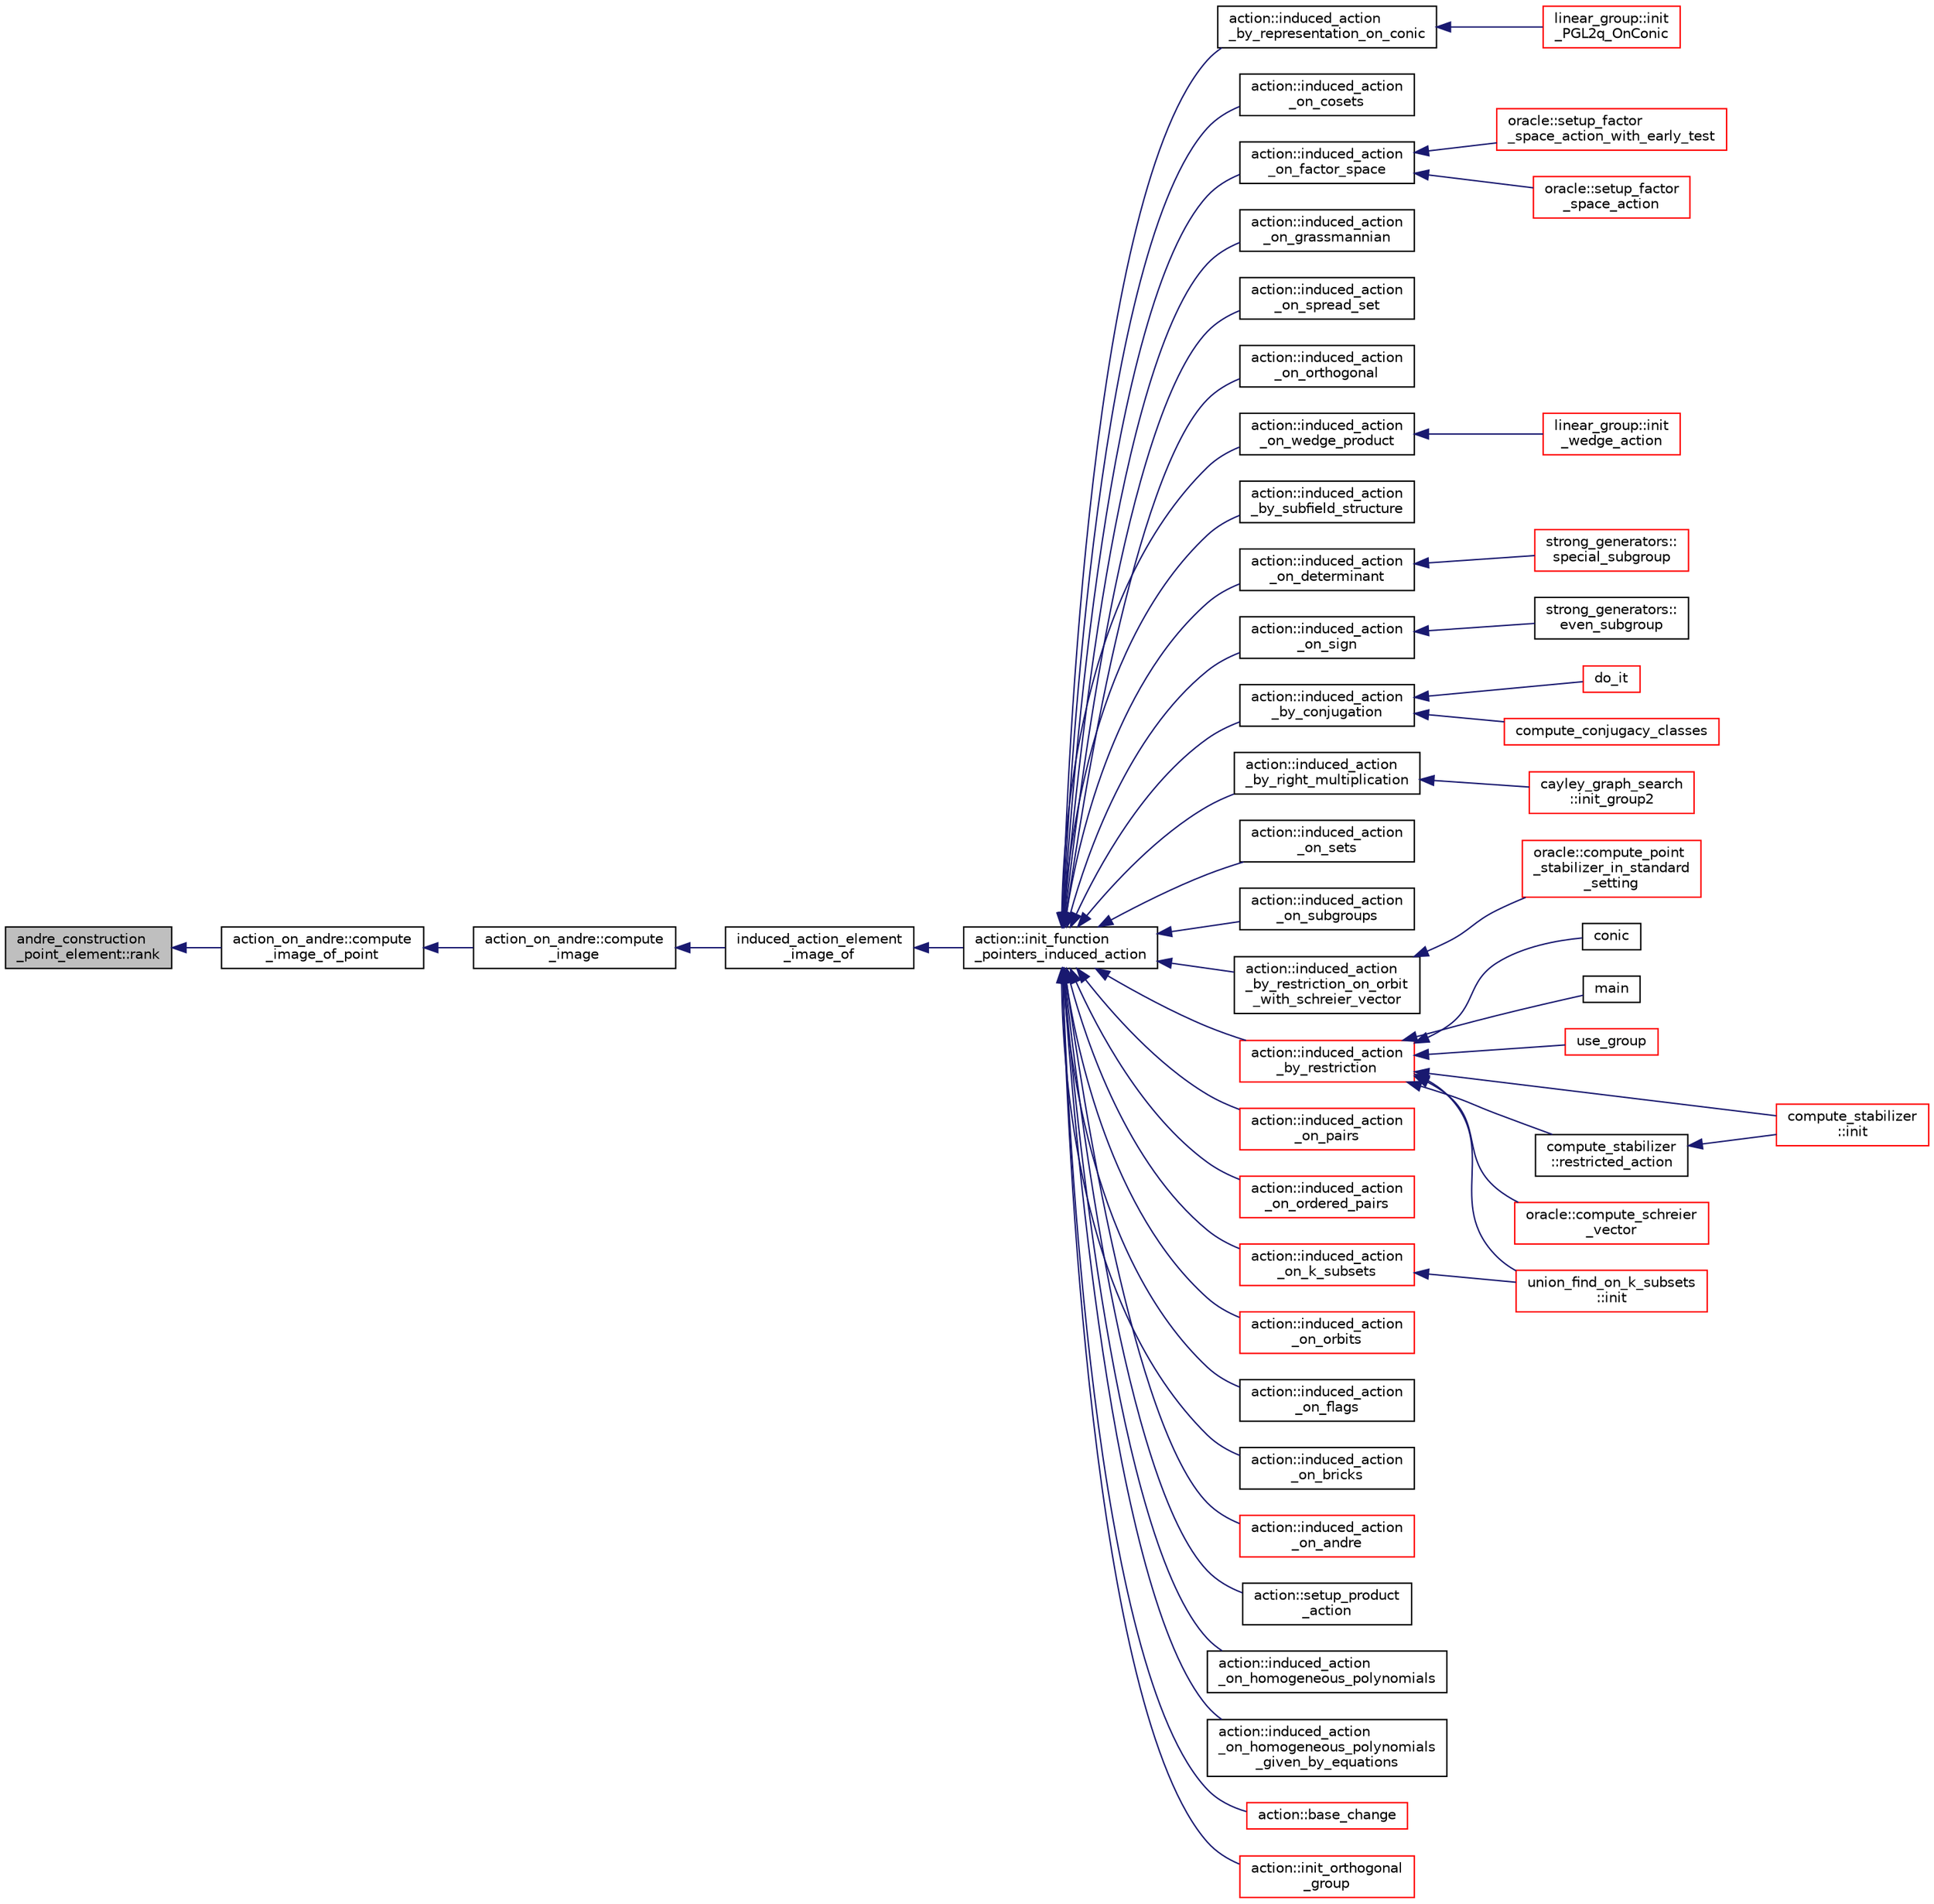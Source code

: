 digraph "andre_construction_point_element::rank"
{
  edge [fontname="Helvetica",fontsize="10",labelfontname="Helvetica",labelfontsize="10"];
  node [fontname="Helvetica",fontsize="10",shape=record];
  rankdir="LR";
  Node233 [label="andre_construction\l_point_element::rank",height=0.2,width=0.4,color="black", fillcolor="grey75", style="filled", fontcolor="black"];
  Node233 -> Node234 [dir="back",color="midnightblue",fontsize="10",style="solid",fontname="Helvetica"];
  Node234 [label="action_on_andre::compute\l_image_of_point",height=0.2,width=0.4,color="black", fillcolor="white", style="filled",URL="$da/d32/classaction__on__andre.html#a81a54e6434b63463b9389f700136dea3"];
  Node234 -> Node235 [dir="back",color="midnightblue",fontsize="10",style="solid",fontname="Helvetica"];
  Node235 [label="action_on_andre::compute\l_image",height=0.2,width=0.4,color="black", fillcolor="white", style="filled",URL="$da/d32/classaction__on__andre.html#afba3b53df76cb927a12e488c790d8e4b"];
  Node235 -> Node236 [dir="back",color="midnightblue",fontsize="10",style="solid",fontname="Helvetica"];
  Node236 [label="induced_action_element\l_image_of",height=0.2,width=0.4,color="black", fillcolor="white", style="filled",URL="$d3/d27/interface_8_c.html#a821850d6c3988dd122de0489cd36f0f0"];
  Node236 -> Node237 [dir="back",color="midnightblue",fontsize="10",style="solid",fontname="Helvetica"];
  Node237 [label="action::init_function\l_pointers_induced_action",height=0.2,width=0.4,color="black", fillcolor="white", style="filled",URL="$d2/d86/classaction.html#a3b9287d084b24f7a3b9532a7589c58de"];
  Node237 -> Node238 [dir="back",color="midnightblue",fontsize="10",style="solid",fontname="Helvetica"];
  Node238 [label="action::induced_action\l_by_representation_on_conic",height=0.2,width=0.4,color="black", fillcolor="white", style="filled",URL="$d2/d86/classaction.html#a228538e3f07bc186db8eb5da8b90f617"];
  Node238 -> Node239 [dir="back",color="midnightblue",fontsize="10",style="solid",fontname="Helvetica"];
  Node239 [label="linear_group::init\l_PGL2q_OnConic",height=0.2,width=0.4,color="red", fillcolor="white", style="filled",URL="$df/d5a/classlinear__group.html#a84c4d6e1849da4c6f8f096a1af2a8270"];
  Node237 -> Node246 [dir="back",color="midnightblue",fontsize="10",style="solid",fontname="Helvetica"];
  Node246 [label="action::induced_action\l_on_cosets",height=0.2,width=0.4,color="black", fillcolor="white", style="filled",URL="$d2/d86/classaction.html#acbdff5ffed42af6a01f07dffb2787237"];
  Node237 -> Node247 [dir="back",color="midnightblue",fontsize="10",style="solid",fontname="Helvetica"];
  Node247 [label="action::induced_action\l_on_factor_space",height=0.2,width=0.4,color="black", fillcolor="white", style="filled",URL="$d2/d86/classaction.html#af501ff2aa74fb6049bee5c01cd8b909b"];
  Node247 -> Node248 [dir="back",color="midnightblue",fontsize="10",style="solid",fontname="Helvetica"];
  Node248 [label="oracle::setup_factor\l_space_action_with_early_test",height=0.2,width=0.4,color="red", fillcolor="white", style="filled",URL="$d7/da7/classoracle.html#a7c26a85886666829e9727df91d2f01ad"];
  Node247 -> Node328 [dir="back",color="midnightblue",fontsize="10",style="solid",fontname="Helvetica"];
  Node328 [label="oracle::setup_factor\l_space_action",height=0.2,width=0.4,color="red", fillcolor="white", style="filled",URL="$d7/da7/classoracle.html#a181e076f112ba1f32f5fb4e8abebdb18"];
  Node237 -> Node329 [dir="back",color="midnightblue",fontsize="10",style="solid",fontname="Helvetica"];
  Node329 [label="action::induced_action\l_on_grassmannian",height=0.2,width=0.4,color="black", fillcolor="white", style="filled",URL="$d2/d86/classaction.html#a295b730ecc0b0bf30f714094fef956ea"];
  Node237 -> Node330 [dir="back",color="midnightblue",fontsize="10",style="solid",fontname="Helvetica"];
  Node330 [label="action::induced_action\l_on_spread_set",height=0.2,width=0.4,color="black", fillcolor="white", style="filled",URL="$d2/d86/classaction.html#a7c5839c650592f083dc850d81ed05a5b"];
  Node237 -> Node331 [dir="back",color="midnightblue",fontsize="10",style="solid",fontname="Helvetica"];
  Node331 [label="action::induced_action\l_on_orthogonal",height=0.2,width=0.4,color="black", fillcolor="white", style="filled",URL="$d2/d86/classaction.html#a4f191cee643a81d7f18a4d729084e945"];
  Node237 -> Node332 [dir="back",color="midnightblue",fontsize="10",style="solid",fontname="Helvetica"];
  Node332 [label="action::induced_action\l_on_wedge_product",height=0.2,width=0.4,color="black", fillcolor="white", style="filled",URL="$d2/d86/classaction.html#af13a5da25b8e8597ab695edff222fb6a"];
  Node332 -> Node333 [dir="back",color="midnightblue",fontsize="10",style="solid",fontname="Helvetica"];
  Node333 [label="linear_group::init\l_wedge_action",height=0.2,width=0.4,color="red", fillcolor="white", style="filled",URL="$df/d5a/classlinear__group.html#a16a8a2a5fdc535f2263210ca7943119e"];
  Node237 -> Node334 [dir="back",color="midnightblue",fontsize="10",style="solid",fontname="Helvetica"];
  Node334 [label="action::induced_action\l_by_subfield_structure",height=0.2,width=0.4,color="black", fillcolor="white", style="filled",URL="$d2/d86/classaction.html#add42951bdab176ceed6cc4af05dfa948"];
  Node237 -> Node335 [dir="back",color="midnightblue",fontsize="10",style="solid",fontname="Helvetica"];
  Node335 [label="action::induced_action\l_on_determinant",height=0.2,width=0.4,color="black", fillcolor="white", style="filled",URL="$d2/d86/classaction.html#aa6b9d3c2ded2cae185ee31f2200ad0b5"];
  Node335 -> Node336 [dir="back",color="midnightblue",fontsize="10",style="solid",fontname="Helvetica"];
  Node336 [label="strong_generators::\lspecial_subgroup",height=0.2,width=0.4,color="red", fillcolor="white", style="filled",URL="$dc/d09/classstrong__generators.html#a78e9e4d012bb440194e2874c40ca9e29"];
  Node237 -> Node338 [dir="back",color="midnightblue",fontsize="10",style="solid",fontname="Helvetica"];
  Node338 [label="action::induced_action\l_on_sign",height=0.2,width=0.4,color="black", fillcolor="white", style="filled",URL="$d2/d86/classaction.html#ab17b07971b94eae7c5efa21b33f643f1"];
  Node338 -> Node339 [dir="back",color="midnightblue",fontsize="10",style="solid",fontname="Helvetica"];
  Node339 [label="strong_generators::\leven_subgroup",height=0.2,width=0.4,color="black", fillcolor="white", style="filled",URL="$dc/d09/classstrong__generators.html#a8c1a171968f012ec245b0487a6af66e0"];
  Node237 -> Node340 [dir="back",color="midnightblue",fontsize="10",style="solid",fontname="Helvetica"];
  Node340 [label="action::induced_action\l_by_conjugation",height=0.2,width=0.4,color="black", fillcolor="white", style="filled",URL="$d2/d86/classaction.html#a45fb7703c6acac791acdcde339d21cc2"];
  Node340 -> Node341 [dir="back",color="midnightblue",fontsize="10",style="solid",fontname="Helvetica"];
  Node341 [label="do_it",height=0.2,width=0.4,color="red", fillcolor="white", style="filled",URL="$da/da3/burnside_8_c.html#a6a1ed4d46bdb13e56112f47f0565c25b"];
  Node340 -> Node343 [dir="back",color="midnightblue",fontsize="10",style="solid",fontname="Helvetica"];
  Node343 [label="compute_conjugacy_classes",height=0.2,width=0.4,color="red", fillcolor="white", style="filled",URL="$dc/dd4/group__actions_8h.html#a3a3f311d8e19e481707b3e54dbb35066"];
  Node237 -> Node348 [dir="back",color="midnightblue",fontsize="10",style="solid",fontname="Helvetica"];
  Node348 [label="action::induced_action\l_by_right_multiplication",height=0.2,width=0.4,color="black", fillcolor="white", style="filled",URL="$d2/d86/classaction.html#aafa2818d9d98046507e2754938be0c04"];
  Node348 -> Node349 [dir="back",color="midnightblue",fontsize="10",style="solid",fontname="Helvetica"];
  Node349 [label="cayley_graph_search\l::init_group2",height=0.2,width=0.4,color="red", fillcolor="white", style="filled",URL="$de/dae/classcayley__graph__search.html#ac765646a4795740d7ac0a9407bf35f32"];
  Node237 -> Node351 [dir="back",color="midnightblue",fontsize="10",style="solid",fontname="Helvetica"];
  Node351 [label="action::induced_action\l_on_sets",height=0.2,width=0.4,color="black", fillcolor="white", style="filled",URL="$d2/d86/classaction.html#a09639acee6b88644c103b17050cc32f1"];
  Node237 -> Node352 [dir="back",color="midnightblue",fontsize="10",style="solid",fontname="Helvetica"];
  Node352 [label="action::induced_action\l_on_subgroups",height=0.2,width=0.4,color="black", fillcolor="white", style="filled",URL="$d2/d86/classaction.html#ad0de7ea45a2a73c1b8e0f52ee3ce4610"];
  Node237 -> Node353 [dir="back",color="midnightblue",fontsize="10",style="solid",fontname="Helvetica"];
  Node353 [label="action::induced_action\l_by_restriction_on_orbit\l_with_schreier_vector",height=0.2,width=0.4,color="black", fillcolor="white", style="filled",URL="$d2/d86/classaction.html#ad3ddab72625d9bebe7ac8eaef488cf4c"];
  Node353 -> Node354 [dir="back",color="midnightblue",fontsize="10",style="solid",fontname="Helvetica"];
  Node354 [label="oracle::compute_point\l_stabilizer_in_standard\l_setting",height=0.2,width=0.4,color="red", fillcolor="white", style="filled",URL="$d7/da7/classoracle.html#afa7b2b71cd2ccbb807a740d6e1085982"];
  Node237 -> Node355 [dir="back",color="midnightblue",fontsize="10",style="solid",fontname="Helvetica"];
  Node355 [label="action::induced_action\l_by_restriction",height=0.2,width=0.4,color="red", fillcolor="white", style="filled",URL="$d2/d86/classaction.html#a37c21f74a97c921d882a308370c06357"];
  Node355 -> Node259 [dir="back",color="midnightblue",fontsize="10",style="solid",fontname="Helvetica"];
  Node259 [label="conic",height=0.2,width=0.4,color="black", fillcolor="white", style="filled",URL="$d4/de8/conic_8_c.html#a96def9474b981a9d5831a9b48d85d652"];
  Node355 -> Node356 [dir="back",color="midnightblue",fontsize="10",style="solid",fontname="Helvetica"];
  Node356 [label="main",height=0.2,width=0.4,color="black", fillcolor="white", style="filled",URL="$d5/d0d/apps_2projective__space_2polar_8_c.html#a217dbf8b442f20279ea00b898af96f52"];
  Node355 -> Node286 [dir="back",color="midnightblue",fontsize="10",style="solid",fontname="Helvetica"];
  Node286 [label="use_group",height=0.2,width=0.4,color="red", fillcolor="white", style="filled",URL="$d9/d9f/all__cliques_8_c.html#aba62531e97173264c39afe2c7857af31"];
  Node355 -> Node357 [dir="back",color="midnightblue",fontsize="10",style="solid",fontname="Helvetica"];
  Node357 [label="union_find_on_k_subsets\l::init",height=0.2,width=0.4,color="red", fillcolor="white", style="filled",URL="$d3/d1b/classunion__find__on__k__subsets.html#aad0de310a8e8df1ff78ee2eaf3ec1e54"];
  Node355 -> Node359 [dir="back",color="midnightblue",fontsize="10",style="solid",fontname="Helvetica"];
  Node359 [label="compute_stabilizer\l::init",height=0.2,width=0.4,color="red", fillcolor="white", style="filled",URL="$d8/d30/classcompute__stabilizer.html#a36a1729430f317a65559220a8206a7d7"];
  Node355 -> Node364 [dir="back",color="midnightblue",fontsize="10",style="solid",fontname="Helvetica"];
  Node364 [label="compute_stabilizer\l::restricted_action",height=0.2,width=0.4,color="black", fillcolor="white", style="filled",URL="$d8/d30/classcompute__stabilizer.html#a895df470da0ac14f812c3c4b6f2280b9"];
  Node364 -> Node359 [dir="back",color="midnightblue",fontsize="10",style="solid",fontname="Helvetica"];
  Node355 -> Node365 [dir="back",color="midnightblue",fontsize="10",style="solid",fontname="Helvetica"];
  Node365 [label="oracle::compute_schreier\l_vector",height=0.2,width=0.4,color="red", fillcolor="white", style="filled",URL="$d7/da7/classoracle.html#a1ba7d398b51ed70f89b5ea54adb7b089"];
  Node237 -> Node395 [dir="back",color="midnightblue",fontsize="10",style="solid",fontname="Helvetica"];
  Node395 [label="action::induced_action\l_on_pairs",height=0.2,width=0.4,color="red", fillcolor="white", style="filled",URL="$d2/d86/classaction.html#a4b01c7b3cc749218e9dbd84b9fed90b3"];
  Node237 -> Node397 [dir="back",color="midnightblue",fontsize="10",style="solid",fontname="Helvetica"];
  Node397 [label="action::induced_action\l_on_ordered_pairs",height=0.2,width=0.4,color="red", fillcolor="white", style="filled",URL="$d2/d86/classaction.html#ad290e0cc115881e0b9ddab7f7071975e"];
  Node237 -> Node398 [dir="back",color="midnightblue",fontsize="10",style="solid",fontname="Helvetica"];
  Node398 [label="action::induced_action\l_on_k_subsets",height=0.2,width=0.4,color="red", fillcolor="white", style="filled",URL="$d2/d86/classaction.html#a2eb6058853cffc4c099099e07ecbe612"];
  Node398 -> Node357 [dir="back",color="midnightblue",fontsize="10",style="solid",fontname="Helvetica"];
  Node237 -> Node400 [dir="back",color="midnightblue",fontsize="10",style="solid",fontname="Helvetica"];
  Node400 [label="action::induced_action\l_on_orbits",height=0.2,width=0.4,color="red", fillcolor="white", style="filled",URL="$d2/d86/classaction.html#a875913e4919877fe3dcae039ce44d7d8"];
  Node237 -> Node404 [dir="back",color="midnightblue",fontsize="10",style="solid",fontname="Helvetica"];
  Node404 [label="action::induced_action\l_on_flags",height=0.2,width=0.4,color="black", fillcolor="white", style="filled",URL="$d2/d86/classaction.html#afb1ac2fda2a79462e38c133330982341"];
  Node237 -> Node405 [dir="back",color="midnightblue",fontsize="10",style="solid",fontname="Helvetica"];
  Node405 [label="action::induced_action\l_on_bricks",height=0.2,width=0.4,color="black", fillcolor="white", style="filled",URL="$d2/d86/classaction.html#a71c71472fda2eefb125cd852d5feb306"];
  Node237 -> Node406 [dir="back",color="midnightblue",fontsize="10",style="solid",fontname="Helvetica"];
  Node406 [label="action::induced_action\l_on_andre",height=0.2,width=0.4,color="red", fillcolor="white", style="filled",URL="$d2/d86/classaction.html#a917efe5d7ae49b86dbf397540939fea4"];
  Node237 -> Node408 [dir="back",color="midnightblue",fontsize="10",style="solid",fontname="Helvetica"];
  Node408 [label="action::setup_product\l_action",height=0.2,width=0.4,color="black", fillcolor="white", style="filled",URL="$d2/d86/classaction.html#a35c717fb546189c007a89bb7b133e2f6"];
  Node237 -> Node409 [dir="back",color="midnightblue",fontsize="10",style="solid",fontname="Helvetica"];
  Node409 [label="action::induced_action\l_on_homogeneous_polynomials",height=0.2,width=0.4,color="black", fillcolor="white", style="filled",URL="$d2/d86/classaction.html#acafe8fb1e63926ce35338a292b621f8a"];
  Node237 -> Node410 [dir="back",color="midnightblue",fontsize="10",style="solid",fontname="Helvetica"];
  Node410 [label="action::induced_action\l_on_homogeneous_polynomials\l_given_by_equations",height=0.2,width=0.4,color="black", fillcolor="white", style="filled",URL="$d2/d86/classaction.html#a8f8df8dabfaa711297c20d44a2c1946a"];
  Node237 -> Node411 [dir="back",color="midnightblue",fontsize="10",style="solid",fontname="Helvetica"];
  Node411 [label="action::base_change",height=0.2,width=0.4,color="red", fillcolor="white", style="filled",URL="$d2/d86/classaction.html#a1cab1a81da804692affaf9b7060c90f6"];
  Node237 -> Node439 [dir="back",color="midnightblue",fontsize="10",style="solid",fontname="Helvetica"];
  Node439 [label="action::init_orthogonal\l_group",height=0.2,width=0.4,color="red", fillcolor="white", style="filled",URL="$d2/d86/classaction.html#a2cfe124956ed67d8b7a927bb44847cc2"];
}
